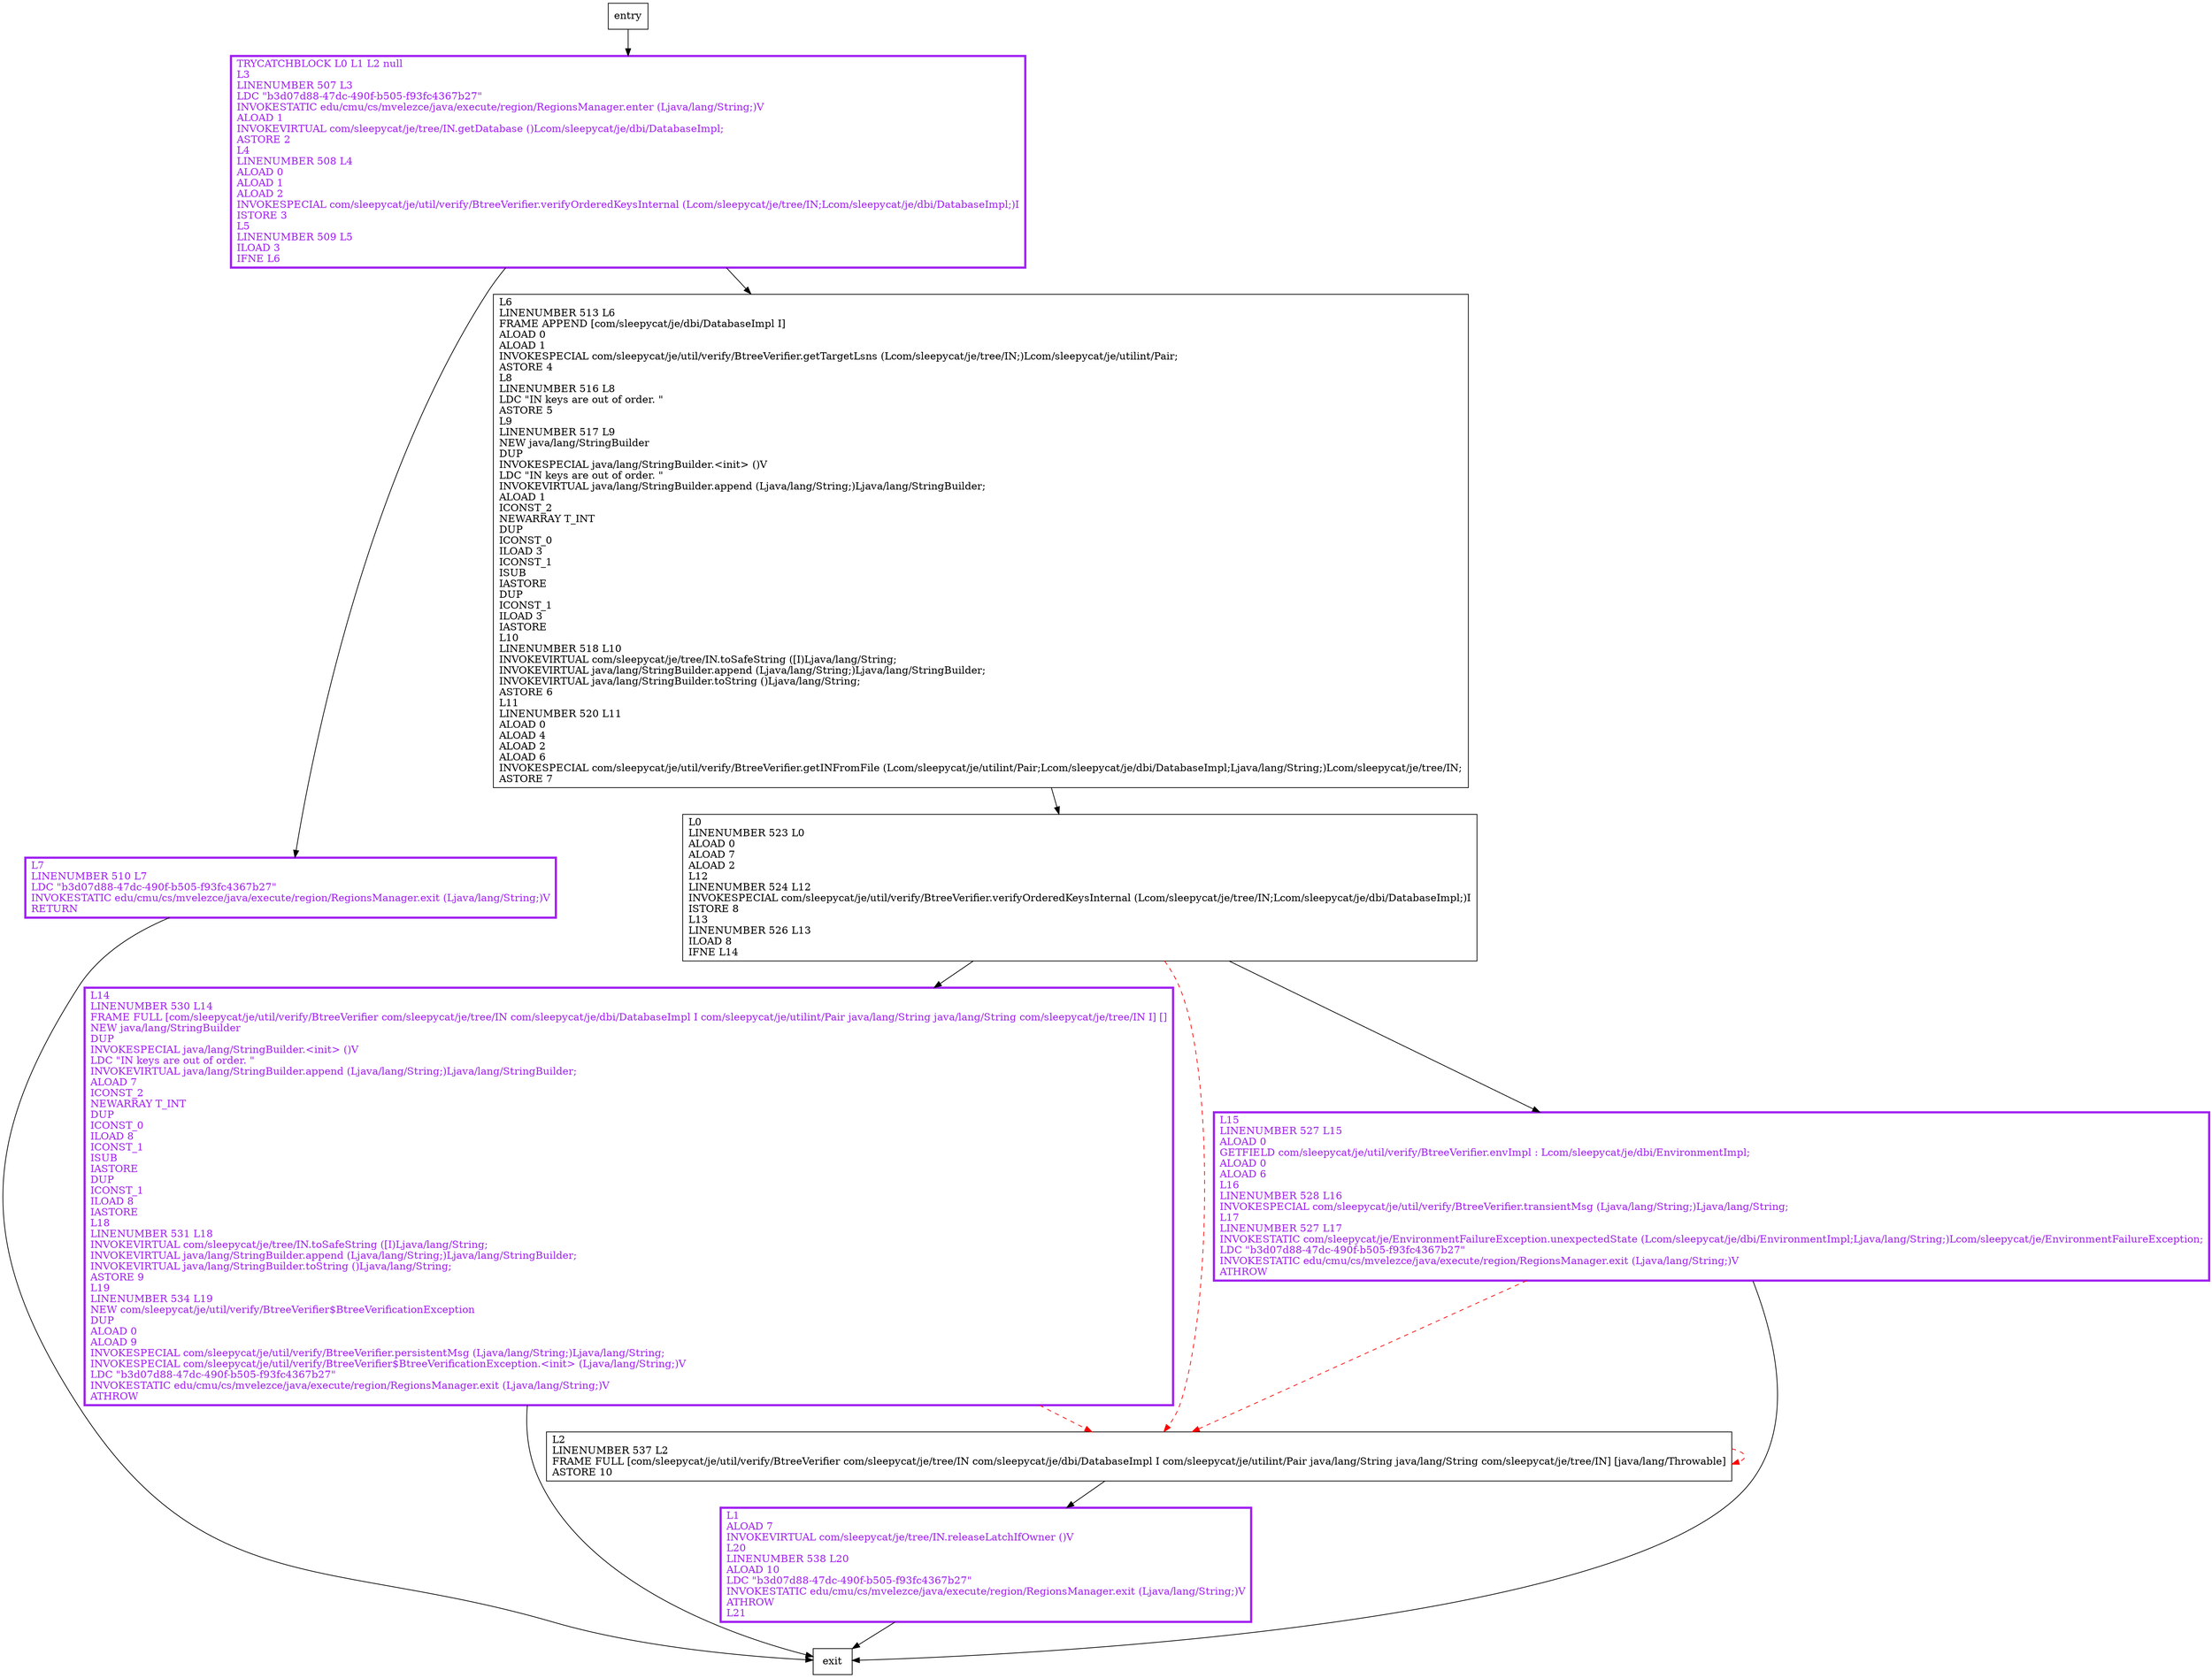 digraph verifyOrderedKeys {
node [shape=record];
1626765431 [label="TRYCATCHBLOCK L0 L1 L2 null\lL3\lLINENUMBER 507 L3\lLDC \"b3d07d88-47dc-490f-b505-f93fc4367b27\"\lINVOKESTATIC edu/cmu/cs/mvelezce/java/execute/region/RegionsManager.enter (Ljava/lang/String;)V\lALOAD 1\lINVOKEVIRTUAL com/sleepycat/je/tree/IN.getDatabase ()Lcom/sleepycat/je/dbi/DatabaseImpl;\lASTORE 2\lL4\lLINENUMBER 508 L4\lALOAD 0\lALOAD 1\lALOAD 2\lINVOKESPECIAL com/sleepycat/je/util/verify/BtreeVerifier.verifyOrderedKeysInternal (Lcom/sleepycat/je/tree/IN;Lcom/sleepycat/je/dbi/DatabaseImpl;)I\lISTORE 3\lL5\lLINENUMBER 509 L5\lILOAD 3\lIFNE L6\l"];
1149894466 [label="L2\lLINENUMBER 537 L2\lFRAME FULL [com/sleepycat/je/util/verify/BtreeVerifier com/sleepycat/je/tree/IN com/sleepycat/je/dbi/DatabaseImpl I com/sleepycat/je/utilint/Pair java/lang/String java/lang/String com/sleepycat/je/tree/IN] [java/lang/Throwable]\lASTORE 10\l"];
22716922 [label="L14\lLINENUMBER 530 L14\lFRAME FULL [com/sleepycat/je/util/verify/BtreeVerifier com/sleepycat/je/tree/IN com/sleepycat/je/dbi/DatabaseImpl I com/sleepycat/je/utilint/Pair java/lang/String java/lang/String com/sleepycat/je/tree/IN I] []\lNEW java/lang/StringBuilder\lDUP\lINVOKESPECIAL java/lang/StringBuilder.\<init\> ()V\lLDC \"IN keys are out of order. \"\lINVOKEVIRTUAL java/lang/StringBuilder.append (Ljava/lang/String;)Ljava/lang/StringBuilder;\lALOAD 7\lICONST_2\lNEWARRAY T_INT\lDUP\lICONST_0\lILOAD 8\lICONST_1\lISUB\lIASTORE\lDUP\lICONST_1\lILOAD 8\lIASTORE\lL18\lLINENUMBER 531 L18\lINVOKEVIRTUAL com/sleepycat/je/tree/IN.toSafeString ([I)Ljava/lang/String;\lINVOKEVIRTUAL java/lang/StringBuilder.append (Ljava/lang/String;)Ljava/lang/StringBuilder;\lINVOKEVIRTUAL java/lang/StringBuilder.toString ()Ljava/lang/String;\lASTORE 9\lL19\lLINENUMBER 534 L19\lNEW com/sleepycat/je/util/verify/BtreeVerifier$BtreeVerificationException\lDUP\lALOAD 0\lALOAD 9\lINVOKESPECIAL com/sleepycat/je/util/verify/BtreeVerifier.persistentMsg (Ljava/lang/String;)Ljava/lang/String;\lINVOKESPECIAL com/sleepycat/je/util/verify/BtreeVerifier$BtreeVerificationException.\<init\> (Ljava/lang/String;)V\lLDC \"b3d07d88-47dc-490f-b505-f93fc4367b27\"\lINVOKESTATIC edu/cmu/cs/mvelezce/java/execute/region/RegionsManager.exit (Ljava/lang/String;)V\lATHROW\l"];
401539684 [label="L7\lLINENUMBER 510 L7\lLDC \"b3d07d88-47dc-490f-b505-f93fc4367b27\"\lINVOKESTATIC edu/cmu/cs/mvelezce/java/execute/region/RegionsManager.exit (Ljava/lang/String;)V\lRETURN\l"];
502275400 [label="L6\lLINENUMBER 513 L6\lFRAME APPEND [com/sleepycat/je/dbi/DatabaseImpl I]\lALOAD 0\lALOAD 1\lINVOKESPECIAL com/sleepycat/je/util/verify/BtreeVerifier.getTargetLsns (Lcom/sleepycat/je/tree/IN;)Lcom/sleepycat/je/utilint/Pair;\lASTORE 4\lL8\lLINENUMBER 516 L8\lLDC \"IN keys are out of order. \"\lASTORE 5\lL9\lLINENUMBER 517 L9\lNEW java/lang/StringBuilder\lDUP\lINVOKESPECIAL java/lang/StringBuilder.\<init\> ()V\lLDC \"IN keys are out of order. \"\lINVOKEVIRTUAL java/lang/StringBuilder.append (Ljava/lang/String;)Ljava/lang/StringBuilder;\lALOAD 1\lICONST_2\lNEWARRAY T_INT\lDUP\lICONST_0\lILOAD 3\lICONST_1\lISUB\lIASTORE\lDUP\lICONST_1\lILOAD 3\lIASTORE\lL10\lLINENUMBER 518 L10\lINVOKEVIRTUAL com/sleepycat/je/tree/IN.toSafeString ([I)Ljava/lang/String;\lINVOKEVIRTUAL java/lang/StringBuilder.append (Ljava/lang/String;)Ljava/lang/StringBuilder;\lINVOKEVIRTUAL java/lang/StringBuilder.toString ()Ljava/lang/String;\lASTORE 6\lL11\lLINENUMBER 520 L11\lALOAD 0\lALOAD 4\lALOAD 2\lALOAD 6\lINVOKESPECIAL com/sleepycat/je/util/verify/BtreeVerifier.getINFromFile (Lcom/sleepycat/je/utilint/Pair;Lcom/sleepycat/je/dbi/DatabaseImpl;Ljava/lang/String;)Lcom/sleepycat/je/tree/IN;\lASTORE 7\l"];
170011667 [label="L15\lLINENUMBER 527 L15\lALOAD 0\lGETFIELD com/sleepycat/je/util/verify/BtreeVerifier.envImpl : Lcom/sleepycat/je/dbi/EnvironmentImpl;\lALOAD 0\lALOAD 6\lL16\lLINENUMBER 528 L16\lINVOKESPECIAL com/sleepycat/je/util/verify/BtreeVerifier.transientMsg (Ljava/lang/String;)Ljava/lang/String;\lL17\lLINENUMBER 527 L17\lINVOKESTATIC com/sleepycat/je/EnvironmentFailureException.unexpectedState (Lcom/sleepycat/je/dbi/EnvironmentImpl;Ljava/lang/String;)Lcom/sleepycat/je/EnvironmentFailureException;\lLDC \"b3d07d88-47dc-490f-b505-f93fc4367b27\"\lINVOKESTATIC edu/cmu/cs/mvelezce/java/execute/region/RegionsManager.exit (Ljava/lang/String;)V\lATHROW\l"];
336838873 [label="L0\lLINENUMBER 523 L0\lALOAD 0\lALOAD 7\lALOAD 2\lL12\lLINENUMBER 524 L12\lINVOKESPECIAL com/sleepycat/je/util/verify/BtreeVerifier.verifyOrderedKeysInternal (Lcom/sleepycat/je/tree/IN;Lcom/sleepycat/je/dbi/DatabaseImpl;)I\lISTORE 8\lL13\lLINENUMBER 526 L13\lILOAD 8\lIFNE L14\l"];
1484384146 [label="L1\lALOAD 7\lINVOKEVIRTUAL com/sleepycat/je/tree/IN.releaseLatchIfOwner ()V\lL20\lLINENUMBER 538 L20\lALOAD 10\lLDC \"b3d07d88-47dc-490f-b505-f93fc4367b27\"\lINVOKESTATIC edu/cmu/cs/mvelezce/java/execute/region/RegionsManager.exit (Ljava/lang/String;)V\lATHROW\lL21\l"];
entry;
exit;
1626765431 -> 401539684
1626765431 -> 502275400
entry -> 1626765431
1149894466 -> 1149894466 [style=dashed, color=red]
1149894466 -> 1484384146
22716922 -> exit
22716922 -> 1149894466 [style=dashed, color=red]
401539684 -> exit
502275400 -> 336838873
170011667 -> exit
170011667 -> 1149894466 [style=dashed, color=red]
336838873 -> 22716922
336838873 -> 1149894466 [style=dashed, color=red]
336838873 -> 170011667
1484384146 -> exit
1626765431[fontcolor="purple", penwidth=3, color="purple"];
22716922[fontcolor="purple", penwidth=3, color="purple"];
401539684[fontcolor="purple", penwidth=3, color="purple"];
170011667[fontcolor="purple", penwidth=3, color="purple"];
1484384146[fontcolor="purple", penwidth=3, color="purple"];
}
